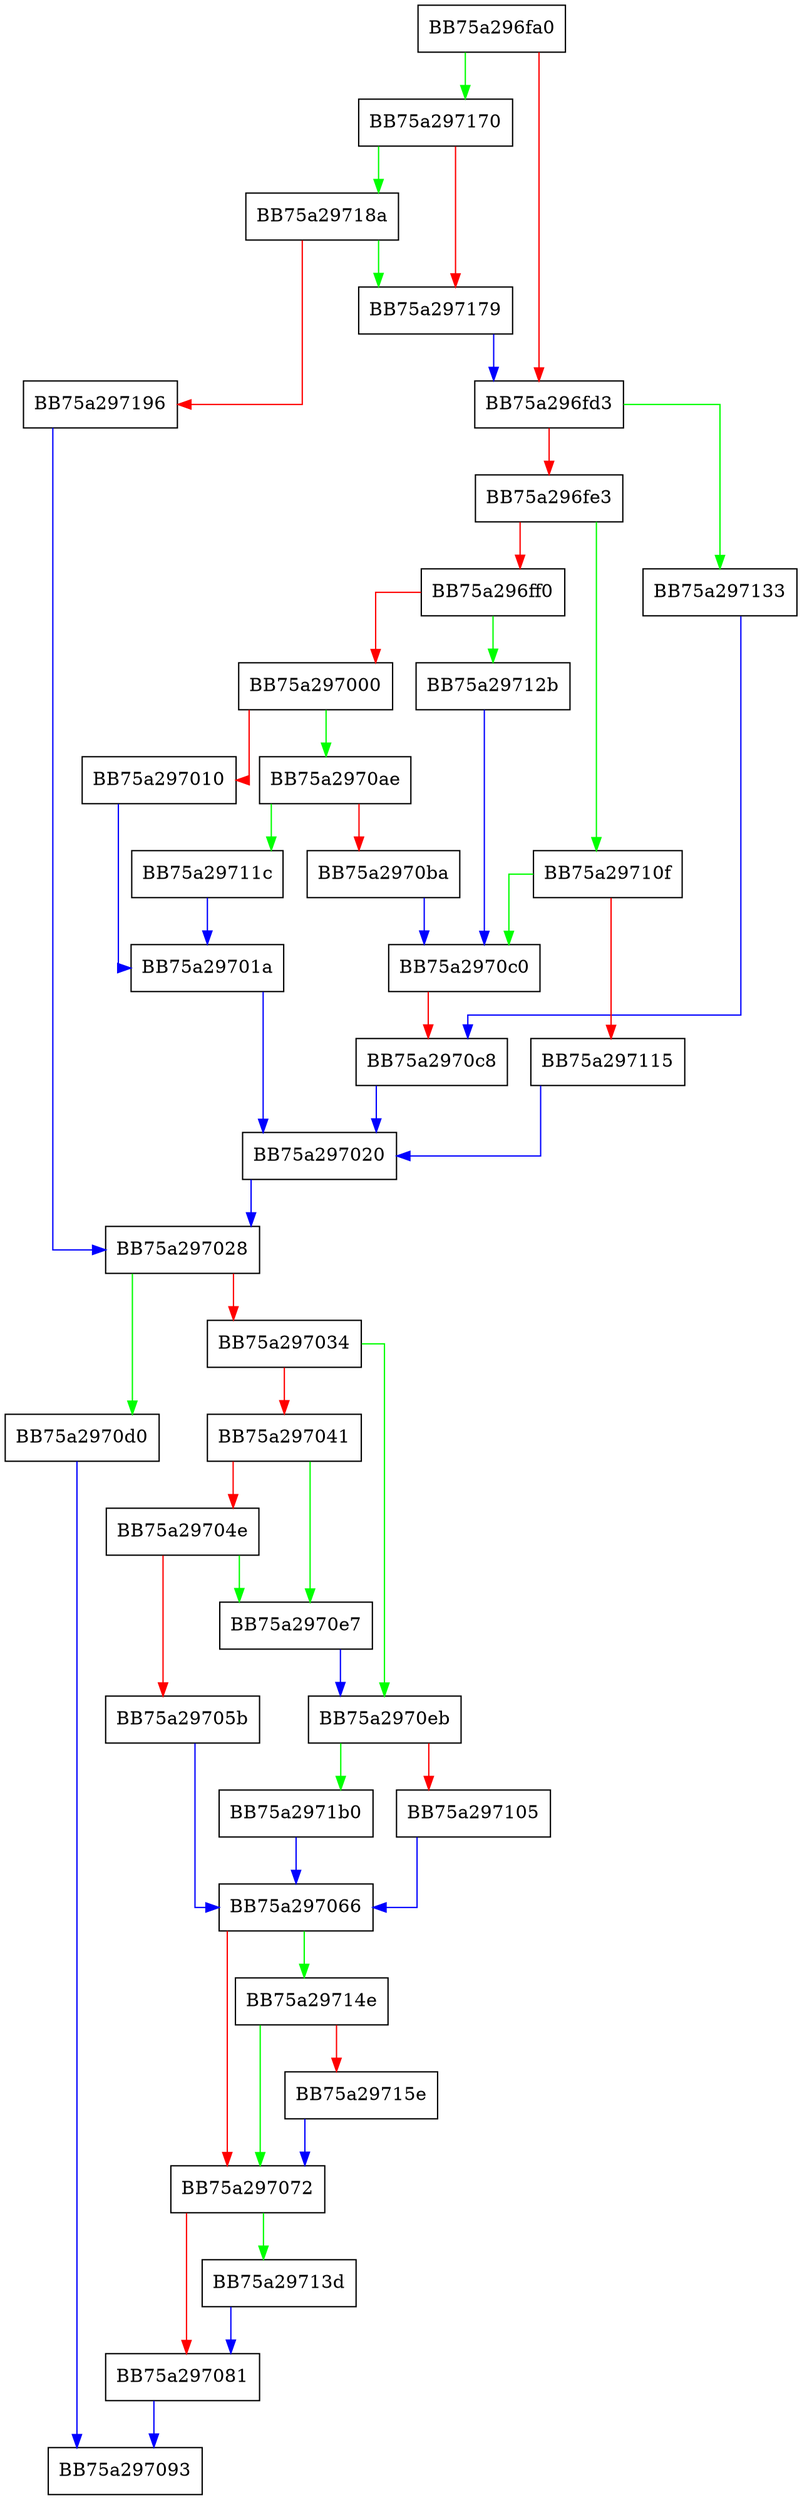 digraph sqlite3VdbeMemGrow {
  node [shape="box"];
  graph [splines=ortho];
  BB75a296fa0 -> BB75a297170 [color="green"];
  BB75a296fa0 -> BB75a296fd3 [color="red"];
  BB75a296fd3 -> BB75a297133 [color="green"];
  BB75a296fd3 -> BB75a296fe3 [color="red"];
  BB75a296fe3 -> BB75a29710f [color="green"];
  BB75a296fe3 -> BB75a296ff0 [color="red"];
  BB75a296ff0 -> BB75a29712b [color="green"];
  BB75a296ff0 -> BB75a297000 [color="red"];
  BB75a297000 -> BB75a2970ae [color="green"];
  BB75a297000 -> BB75a297010 [color="red"];
  BB75a297010 -> BB75a29701a [color="blue"];
  BB75a29701a -> BB75a297020 [color="blue"];
  BB75a297020 -> BB75a297028 [color="blue"];
  BB75a297028 -> BB75a2970d0 [color="green"];
  BB75a297028 -> BB75a297034 [color="red"];
  BB75a297034 -> BB75a2970eb [color="green"];
  BB75a297034 -> BB75a297041 [color="red"];
  BB75a297041 -> BB75a2970e7 [color="green"];
  BB75a297041 -> BB75a29704e [color="red"];
  BB75a29704e -> BB75a2970e7 [color="green"];
  BB75a29704e -> BB75a29705b [color="red"];
  BB75a29705b -> BB75a297066 [color="blue"];
  BB75a297066 -> BB75a29714e [color="green"];
  BB75a297066 -> BB75a297072 [color="red"];
  BB75a297072 -> BB75a29713d [color="green"];
  BB75a297072 -> BB75a297081 [color="red"];
  BB75a297081 -> BB75a297093 [color="blue"];
  BB75a2970ae -> BB75a29711c [color="green"];
  BB75a2970ae -> BB75a2970ba [color="red"];
  BB75a2970ba -> BB75a2970c0 [color="blue"];
  BB75a2970c0 -> BB75a2970c8 [color="red"];
  BB75a2970c8 -> BB75a297020 [color="blue"];
  BB75a2970d0 -> BB75a297093 [color="blue"];
  BB75a2970e7 -> BB75a2970eb [color="blue"];
  BB75a2970eb -> BB75a2971b0 [color="green"];
  BB75a2970eb -> BB75a297105 [color="red"];
  BB75a297105 -> BB75a297066 [color="blue"];
  BB75a29710f -> BB75a2970c0 [color="green"];
  BB75a29710f -> BB75a297115 [color="red"];
  BB75a297115 -> BB75a297020 [color="blue"];
  BB75a29711c -> BB75a29701a [color="blue"];
  BB75a29712b -> BB75a2970c0 [color="blue"];
  BB75a297133 -> BB75a2970c8 [color="blue"];
  BB75a29713d -> BB75a297081 [color="blue"];
  BB75a29714e -> BB75a297072 [color="green"];
  BB75a29714e -> BB75a29715e [color="red"];
  BB75a29715e -> BB75a297072 [color="blue"];
  BB75a297170 -> BB75a29718a [color="green"];
  BB75a297170 -> BB75a297179 [color="red"];
  BB75a297179 -> BB75a296fd3 [color="blue"];
  BB75a29718a -> BB75a297179 [color="green"];
  BB75a29718a -> BB75a297196 [color="red"];
  BB75a297196 -> BB75a297028 [color="blue"];
  BB75a2971b0 -> BB75a297066 [color="blue"];
}